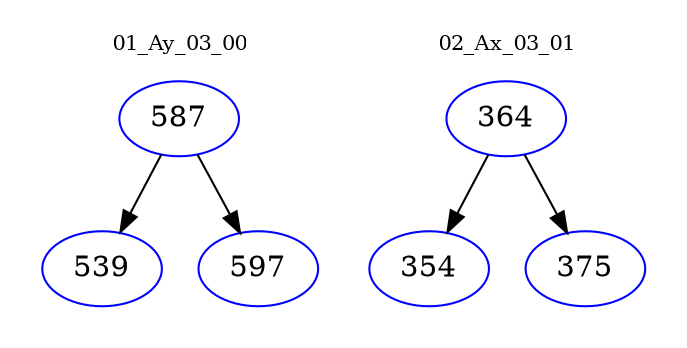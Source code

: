 digraph{
subgraph cluster_0 {
color = white
label = "01_Ay_03_00";
fontsize=10;
T0_587 [label="587", color="blue"]
T0_587 -> T0_539 [color="black"]
T0_539 [label="539", color="blue"]
T0_587 -> T0_597 [color="black"]
T0_597 [label="597", color="blue"]
}
subgraph cluster_1 {
color = white
label = "02_Ax_03_01";
fontsize=10;
T1_364 [label="364", color="blue"]
T1_364 -> T1_354 [color="black"]
T1_354 [label="354", color="blue"]
T1_364 -> T1_375 [color="black"]
T1_375 [label="375", color="blue"]
}
}
